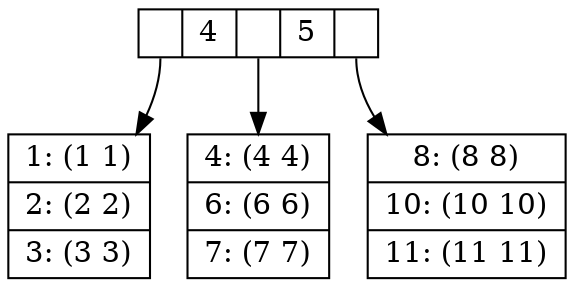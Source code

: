 digraph g {
  node [shape=record, height=0.1];
  node2[label = "<f0>|4|<f1>|5|<f2>"];
  node0[label = "{1: (1 1)|2: (2 2)|3: (3 3)}"];
  "node2":f0 -> "node0";
  node1[label = "{4: (4 4)|6: (6 6)|7: (7 7)}"];
  "node2":f1 -> "node1";
  node3[label = "{8: (8 8)|10: (10 10)|11: (11 11)}"];
  "node2":f2 -> "node3";
}